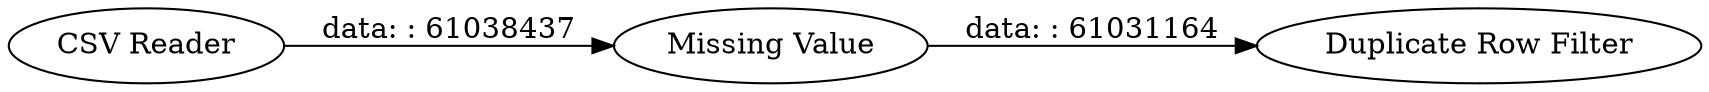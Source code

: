digraph {
	"8017014207182522586_3" [label="Duplicate Row Filter"]
	"8017014207182522586_2" [label="Missing Value"]
	"8017014207182522586_1" [label="CSV Reader"]
	"8017014207182522586_2" -> "8017014207182522586_3" [label="data: : 61031164"]
	"8017014207182522586_1" -> "8017014207182522586_2" [label="data: : 61038437"]
	rankdir=LR
}

